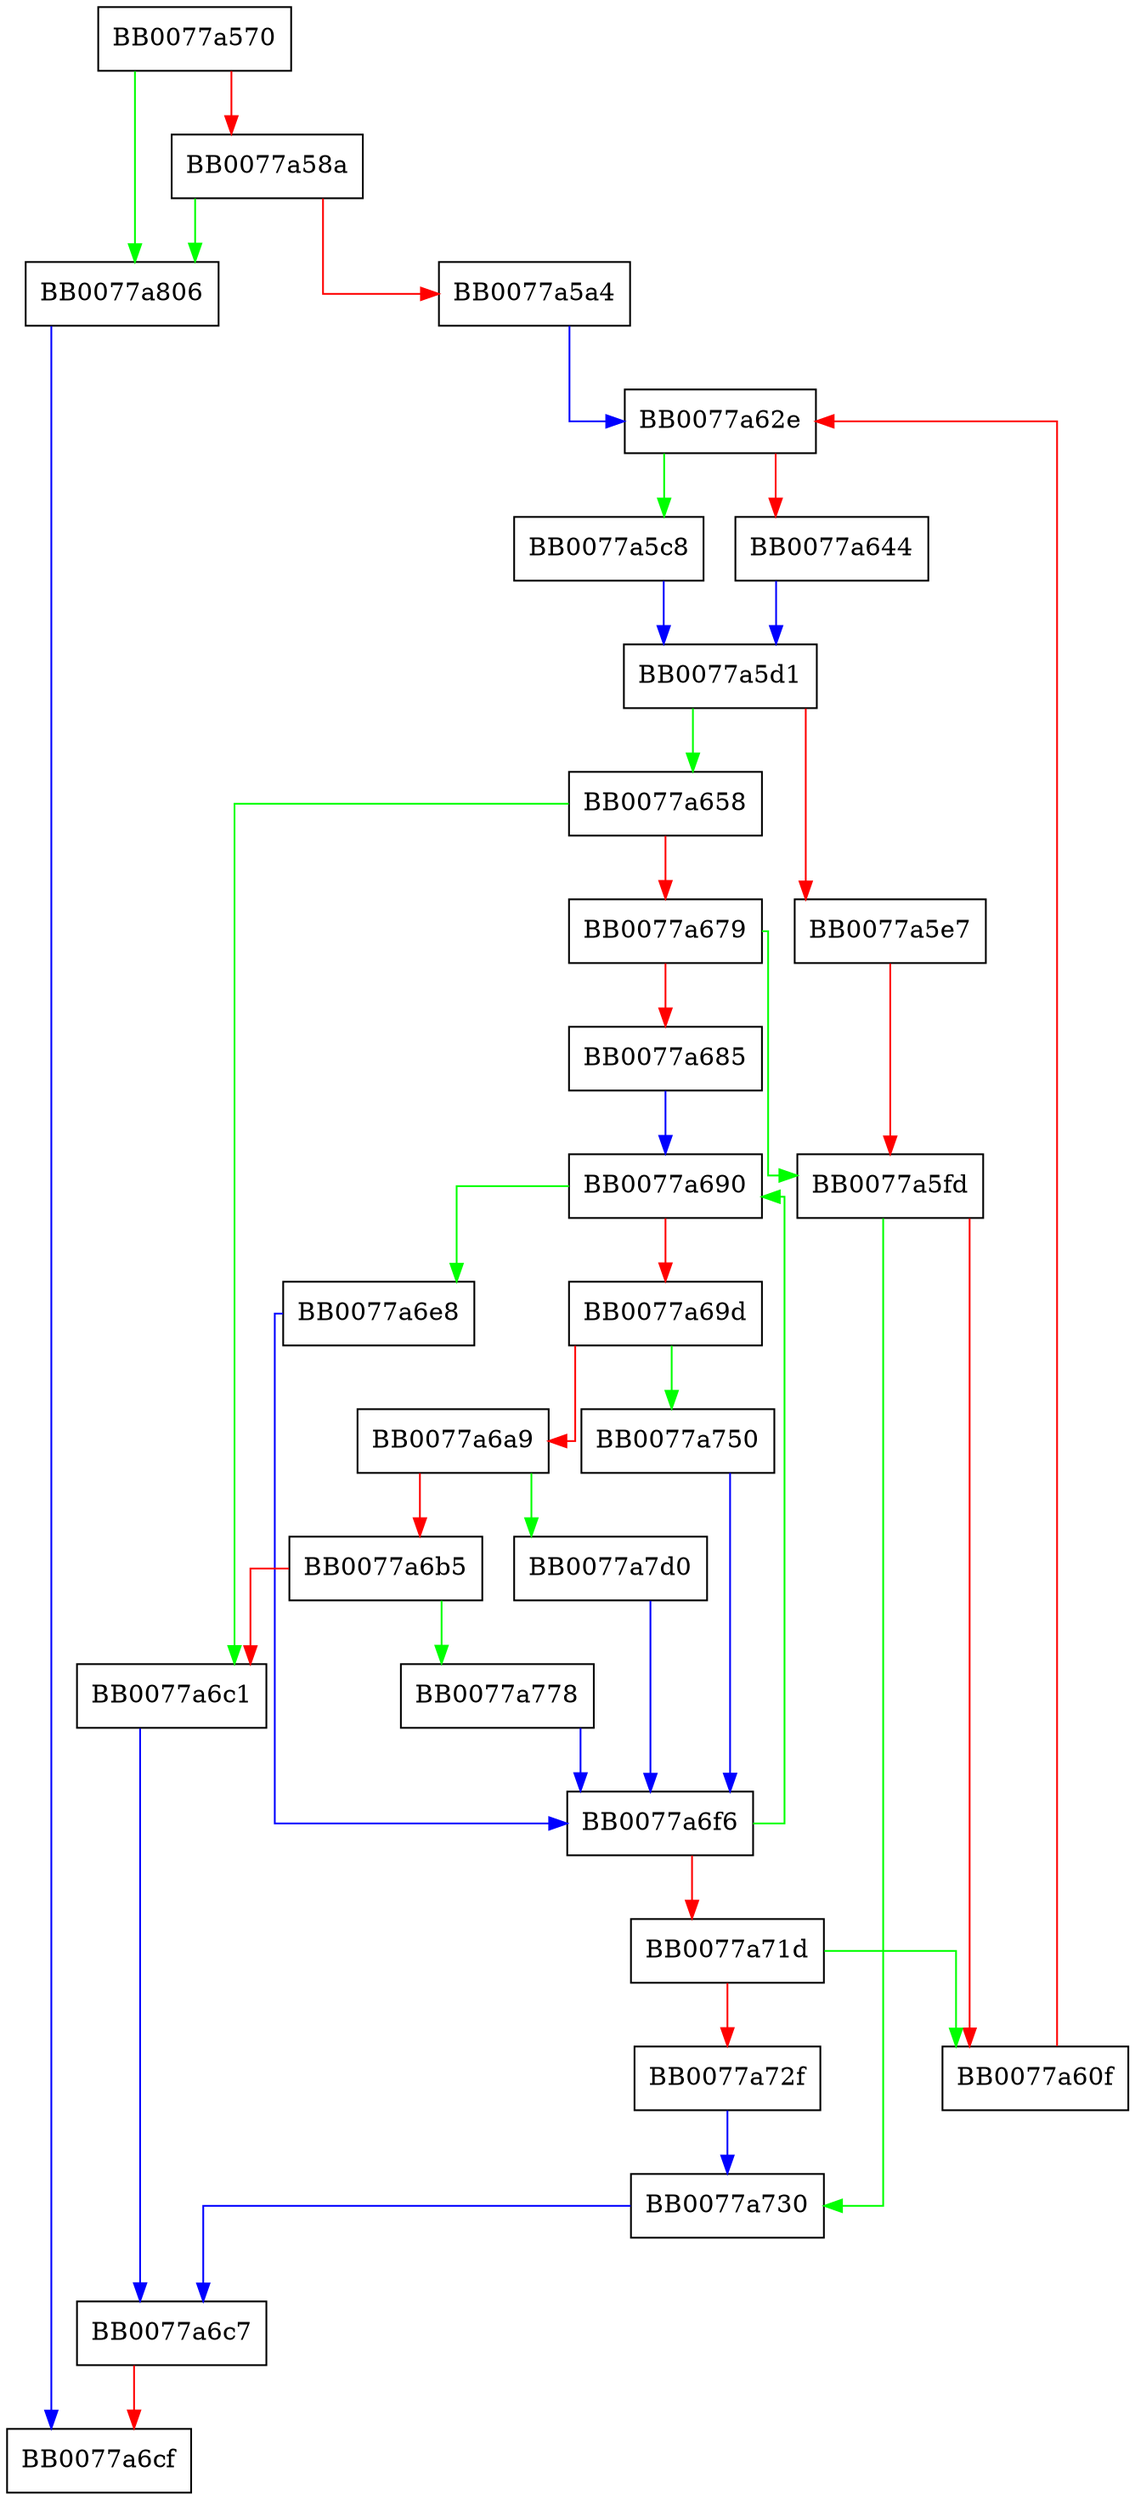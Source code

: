 digraph ossl_a2ulabel {
  node [shape="box"];
  graph [splines=ortho];
  BB0077a570 -> BB0077a806 [color="green"];
  BB0077a570 -> BB0077a58a [color="red"];
  BB0077a58a -> BB0077a806 [color="green"];
  BB0077a58a -> BB0077a5a4 [color="red"];
  BB0077a5a4 -> BB0077a62e [color="blue"];
  BB0077a5c8 -> BB0077a5d1 [color="blue"];
  BB0077a5d1 -> BB0077a658 [color="green"];
  BB0077a5d1 -> BB0077a5e7 [color="red"];
  BB0077a5e7 -> BB0077a5fd [color="red"];
  BB0077a5fd -> BB0077a730 [color="green"];
  BB0077a5fd -> BB0077a60f [color="red"];
  BB0077a60f -> BB0077a62e [color="red"];
  BB0077a62e -> BB0077a5c8 [color="green"];
  BB0077a62e -> BB0077a644 [color="red"];
  BB0077a644 -> BB0077a5d1 [color="blue"];
  BB0077a658 -> BB0077a6c1 [color="green"];
  BB0077a658 -> BB0077a679 [color="red"];
  BB0077a679 -> BB0077a5fd [color="green"];
  BB0077a679 -> BB0077a685 [color="red"];
  BB0077a685 -> BB0077a690 [color="blue"];
  BB0077a690 -> BB0077a6e8 [color="green"];
  BB0077a690 -> BB0077a69d [color="red"];
  BB0077a69d -> BB0077a750 [color="green"];
  BB0077a69d -> BB0077a6a9 [color="red"];
  BB0077a6a9 -> BB0077a7d0 [color="green"];
  BB0077a6a9 -> BB0077a6b5 [color="red"];
  BB0077a6b5 -> BB0077a778 [color="green"];
  BB0077a6b5 -> BB0077a6c1 [color="red"];
  BB0077a6c1 -> BB0077a6c7 [color="blue"];
  BB0077a6c7 -> BB0077a6cf [color="red"];
  BB0077a6e8 -> BB0077a6f6 [color="blue"];
  BB0077a6f6 -> BB0077a690 [color="green"];
  BB0077a6f6 -> BB0077a71d [color="red"];
  BB0077a71d -> BB0077a60f [color="green"];
  BB0077a71d -> BB0077a72f [color="red"];
  BB0077a72f -> BB0077a730 [color="blue"];
  BB0077a730 -> BB0077a6c7 [color="blue"];
  BB0077a750 -> BB0077a6f6 [color="blue"];
  BB0077a778 -> BB0077a6f6 [color="blue"];
  BB0077a7d0 -> BB0077a6f6 [color="blue"];
  BB0077a806 -> BB0077a6cf [color="blue"];
}